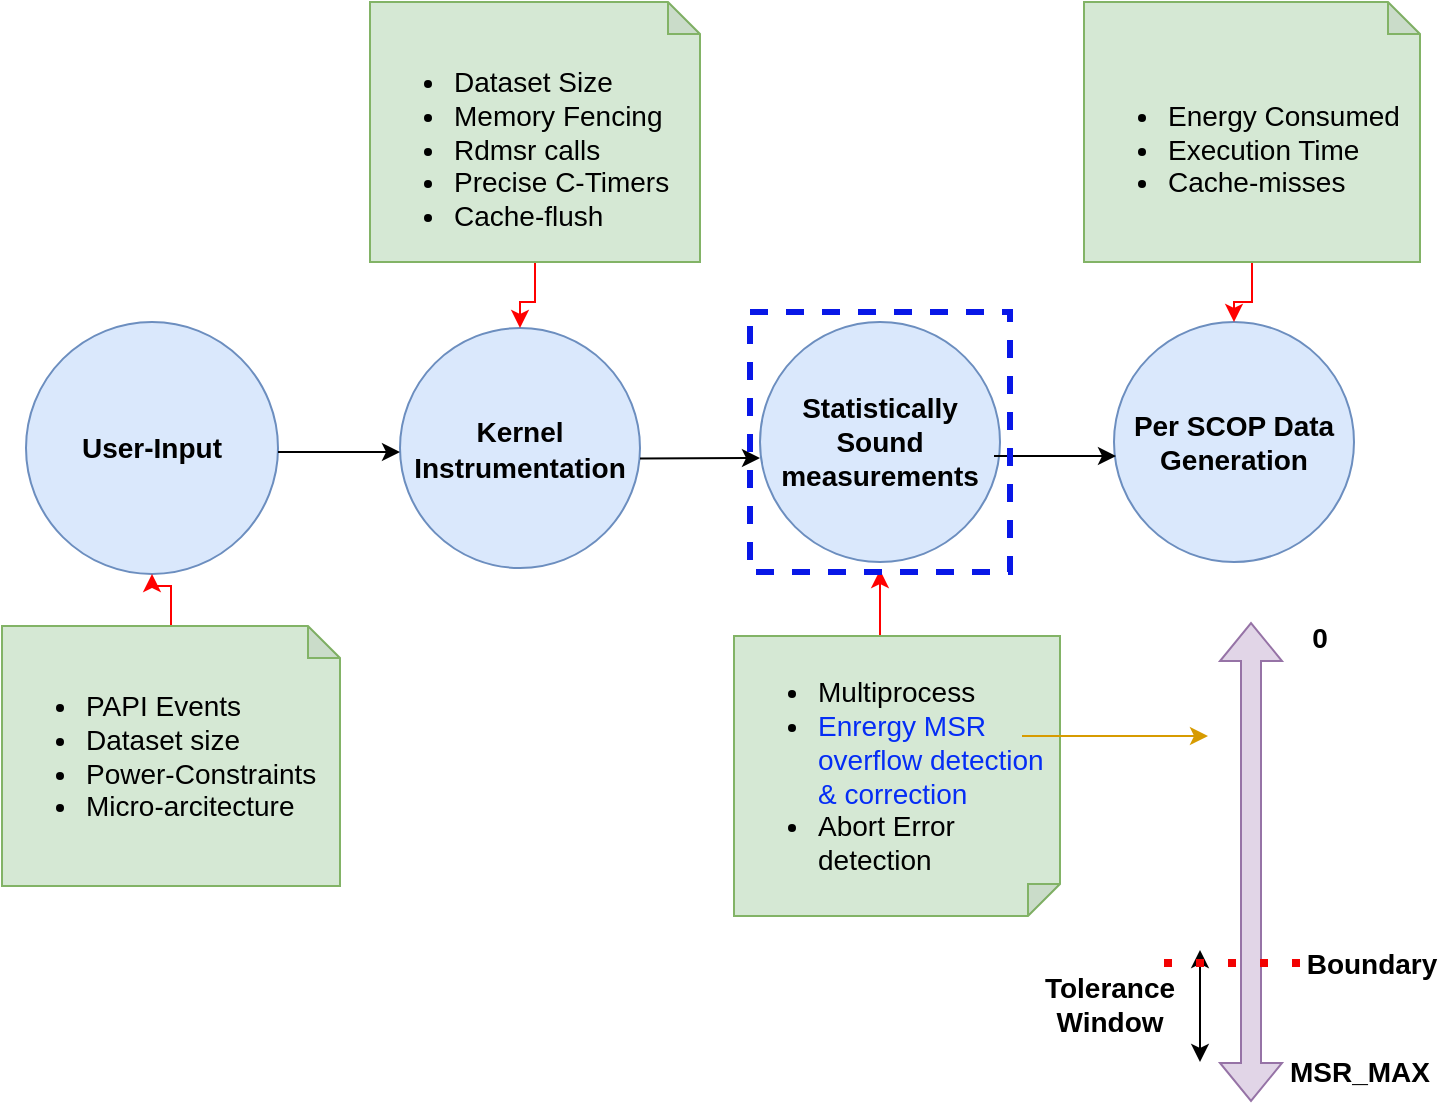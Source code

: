 <mxfile version="24.7.1" type="github">
  <diagram name="Page-1" id="-T9wGAfd3PNgwBkE4I_I">
    <mxGraphModel dx="1362" dy="793" grid="1" gridSize="10" guides="1" tooltips="1" connect="1" arrows="1" fold="1" page="1" pageScale="1" pageWidth="850" pageHeight="1100" math="0" shadow="0">
      <root>
        <mxCell id="0" />
        <mxCell id="1" parent="0" />
        <mxCell id="ACUANvK1jdX-mK0Kz7Ea-1" value="&lt;font style=&quot;font-size: 14px;&quot;&gt;&lt;b&gt;User-Input&lt;/b&gt;&lt;/font&gt;" style="ellipse;whiteSpace=wrap;html=1;aspect=fixed;fillColor=#dae8fc;strokeColor=#6c8ebf;" parent="1" vertex="1">
          <mxGeometry x="53" y="280" width="126" height="126" as="geometry" />
        </mxCell>
        <mxCell id="ACUANvK1jdX-mK0Kz7Ea-2" value="&lt;font style=&quot;font-size: 15px;&quot;&gt;&lt;b style=&quot;font-size: 14px;&quot;&gt;Kernel&lt;br&gt;Instrumentation&lt;/b&gt;&lt;/font&gt;" style="ellipse;whiteSpace=wrap;html=1;aspect=fixed;fillColor=#dae8fc;strokeColor=#6c8ebf;" parent="1" vertex="1">
          <mxGeometry x="240" y="283" width="120" height="120" as="geometry" />
        </mxCell>
        <mxCell id="ACUANvK1jdX-mK0Kz7Ea-3" value="&lt;b&gt;&lt;font style=&quot;font-size: 14px;&quot;&gt;Statistically Sound measurements&lt;/font&gt;&lt;/b&gt;" style="ellipse;whiteSpace=wrap;html=1;aspect=fixed;fillColor=#dae8fc;strokeColor=#6c8ebf;" parent="1" vertex="1">
          <mxGeometry x="420" y="280" width="120" height="120" as="geometry" />
        </mxCell>
        <mxCell id="ACUANvK1jdX-mK0Kz7Ea-4" value="&lt;b&gt;&lt;font style=&quot;font-size: 14px;&quot;&gt;Per SCOP Data Generation&lt;/font&gt;&lt;/b&gt;" style="ellipse;whiteSpace=wrap;html=1;aspect=fixed;fillColor=#dae8fc;strokeColor=#6c8ebf;" parent="1" vertex="1">
          <mxGeometry x="597" y="280" width="120" height="120" as="geometry" />
        </mxCell>
        <mxCell id="ACUANvK1jdX-mK0Kz7Ea-5" value="" style="endArrow=classic;html=1;rounded=0;" parent="1" edge="1">
          <mxGeometry width="50" height="50" relative="1" as="geometry">
            <mxPoint x="179" y="345" as="sourcePoint" />
            <mxPoint x="240" y="345" as="targetPoint" />
          </mxGeometry>
        </mxCell>
        <mxCell id="ACUANvK1jdX-mK0Kz7Ea-26" value="" style="edgeStyle=orthogonalEdgeStyle;rounded=0;orthogonalLoop=1;jettySize=auto;html=1;strokeColor=#FF0000;" parent="1" source="ACUANvK1jdX-mK0Kz7Ea-9" target="ACUANvK1jdX-mK0Kz7Ea-1" edge="1">
          <mxGeometry relative="1" as="geometry" />
        </mxCell>
        <mxCell id="ACUANvK1jdX-mK0Kz7Ea-9" value="&lt;ul style=&quot;font-size: 14px;&quot;&gt;&lt;li&gt;PAPI Events&lt;/li&gt;&lt;li&gt;Dataset size&lt;/li&gt;&lt;li&gt;Power-Constraints&lt;/li&gt;&lt;li&gt;Micro-arcitecture&lt;/li&gt;&lt;/ul&gt;" style="shape=note;whiteSpace=wrap;html=1;backgroundOutline=1;darkOpacity=0.05;size=16;fillColor=#d5e8d4;strokeColor=#82b366;align=left;" parent="1" vertex="1">
          <mxGeometry x="41" y="432" width="169" height="130" as="geometry" />
        </mxCell>
        <mxCell id="ACUANvK1jdX-mK0Kz7Ea-18" value="" style="edgeStyle=orthogonalEdgeStyle;rounded=0;orthogonalLoop=1;jettySize=auto;html=1;strokeColor=#FF0000;" parent="1" source="ACUANvK1jdX-mK0Kz7Ea-10" target="ACUANvK1jdX-mK0Kz7Ea-2" edge="1">
          <mxGeometry relative="1" as="geometry" />
        </mxCell>
        <mxCell id="ACUANvK1jdX-mK0Kz7Ea-10" value="&lt;div style=&quot;font-size: 14px;&quot;&gt;&lt;font style=&quot;font-size: 14px;&quot;&gt;&lt;br&gt;&lt;/font&gt;&lt;/div&gt;&lt;ul style=&quot;font-size: 14px;&quot;&gt;&lt;li style=&quot;&quot;&gt;&lt;span style=&quot;background-color: initial;&quot;&gt;&lt;font style=&quot;font-size: 14px;&quot;&gt;Dataset Size&lt;/font&gt;&lt;/span&gt;&lt;/li&gt;&lt;li style=&quot;&quot;&gt;&lt;span style=&quot;background-color: initial;&quot;&gt;&lt;font style=&quot;font-size: 14px;&quot;&gt;Memory Fencing&lt;/font&gt;&lt;/span&gt;&lt;/li&gt;&lt;li style=&quot;&quot;&gt;&lt;font style=&quot;font-size: 14px;&quot;&gt;&lt;span style=&quot;background-color: initial;&quot;&gt;Rdmsr calls&lt;/span&gt;&lt;br&gt;&lt;/font&gt;&lt;/li&gt;&lt;li style=&quot;&quot;&gt;&lt;font style=&quot;font-size: 14px;&quot;&gt;Precise C-Timers&lt;/font&gt;&lt;/li&gt;&lt;li style=&quot;&quot;&gt;&lt;font style=&quot;font-size: 14px;&quot;&gt;Cache-flush&lt;/font&gt;&lt;/li&gt;&lt;/ul&gt;" style="shape=note;whiteSpace=wrap;html=1;backgroundOutline=1;darkOpacity=0.05;size=16;fillColor=#d5e8d4;strokeColor=#82b366;align=left;" parent="1" vertex="1">
          <mxGeometry x="225" y="120" width="165" height="130" as="geometry" />
        </mxCell>
        <mxCell id="ACUANvK1jdX-mK0Kz7Ea-21" value="" style="edgeStyle=orthogonalEdgeStyle;rounded=0;orthogonalLoop=1;jettySize=auto;html=1;strokeColor=#FF0000;" parent="1" edge="1">
          <mxGeometry relative="1" as="geometry">
            <mxPoint x="488.5" y="441" as="sourcePoint" />
            <mxPoint x="480" y="404" as="targetPoint" />
          </mxGeometry>
        </mxCell>
        <mxCell id="ACUANvK1jdX-mK0Kz7Ea-11" value="&lt;ul style=&quot;font-size: 14px;&quot;&gt;&lt;li style=&quot;&quot;&gt;Multiprocess&lt;/li&gt;&lt;li style=&quot;&quot;&gt;&lt;font color=&quot;#052df5&quot;&gt;Enrergy MSR overflow detection &amp;amp; correction&lt;/font&gt;&lt;/li&gt;&lt;li style=&quot;&quot;&gt;Abort Error detection&lt;/li&gt;&lt;/ul&gt;" style="shape=note;whiteSpace=wrap;html=1;backgroundOutline=1;darkOpacity=0.05;size=16;direction=south;fillColor=#d5e8d4;strokeColor=#82b366;align=left;" parent="1" vertex="1">
          <mxGeometry x="407" y="437" width="163" height="140" as="geometry" />
        </mxCell>
        <mxCell id="ACUANvK1jdX-mK0Kz7Ea-12" value="" style="endArrow=classic;html=1;rounded=0;" parent="1" edge="1">
          <mxGeometry width="50" height="50" relative="1" as="geometry">
            <mxPoint x="360" y="348.25" as="sourcePoint" />
            <mxPoint x="420" y="348" as="targetPoint" />
          </mxGeometry>
        </mxCell>
        <mxCell id="ACUANvK1jdX-mK0Kz7Ea-15" value="" style="endArrow=classic;html=1;rounded=0;" parent="1" edge="1">
          <mxGeometry width="50" height="50" relative="1" as="geometry">
            <mxPoint x="537" y="347" as="sourcePoint" />
            <mxPoint x="598" y="347" as="targetPoint" />
          </mxGeometry>
        </mxCell>
        <mxCell id="ACUANvK1jdX-mK0Kz7Ea-23" value="" style="edgeStyle=orthogonalEdgeStyle;rounded=0;orthogonalLoop=1;jettySize=auto;html=1;strokeColor=#FF0000;" parent="1" source="ACUANvK1jdX-mK0Kz7Ea-22" target="ACUANvK1jdX-mK0Kz7Ea-4" edge="1">
          <mxGeometry relative="1" as="geometry" />
        </mxCell>
        <mxCell id="ACUANvK1jdX-mK0Kz7Ea-22" value="&lt;div style=&quot;font-size: 14px;&quot;&gt;&lt;font style=&quot;font-size: 14px;&quot;&gt;&lt;br&gt;&lt;/font&gt;&lt;/div&gt;&lt;ul style=&quot;font-size: 14px;&quot;&gt;&lt;li style=&quot;&quot;&gt;&lt;font style=&quot;font-size: 14px;&quot;&gt;Energy Consumed&amp;nbsp;&lt;/font&gt;&lt;/li&gt;&lt;li style=&quot;&quot;&gt;&lt;font style=&quot;font-size: 14px;&quot;&gt;Execution Time&lt;/font&gt;&lt;/li&gt;&lt;li style=&quot;&quot;&gt;&lt;font style=&quot;font-size: 14px;&quot;&gt;Cache-misses&lt;/font&gt;&lt;/li&gt;&lt;/ul&gt;" style="shape=note;whiteSpace=wrap;html=1;backgroundOutline=1;darkOpacity=0.05;size=16;fillColor=#d5e8d4;strokeColor=#82b366;align=left;" parent="1" vertex="1">
          <mxGeometry x="582" y="120" width="168" height="130" as="geometry" />
        </mxCell>
        <mxCell id="V7x9MBoVzYvcGZ_g5S1d-1" value="" style="whiteSpace=wrap;html=1;aspect=fixed;fillColor=none;dashed=1;strokeWidth=3;strokeColor=#0817e7;" vertex="1" parent="1">
          <mxGeometry x="415" y="275" width="130" height="130" as="geometry" />
        </mxCell>
        <mxCell id="V7x9MBoVzYvcGZ_g5S1d-2" value="" style="shape=flexArrow;endArrow=classic;startArrow=classic;html=1;rounded=0;fillColor=#e1d5e7;strokeColor=#9673a6;" edge="1" parent="1">
          <mxGeometry width="100" height="100" relative="1" as="geometry">
            <mxPoint x="665.5" y="670" as="sourcePoint" />
            <mxPoint x="665.5" y="430" as="targetPoint" />
          </mxGeometry>
        </mxCell>
        <mxCell id="V7x9MBoVzYvcGZ_g5S1d-3" value="&lt;b&gt;&lt;font style=&quot;font-size: 14px;&quot;&gt;0&lt;/font&gt;&lt;/b&gt;" style="text;strokeColor=none;align=center;fillColor=none;html=1;verticalAlign=middle;whiteSpace=wrap;rounded=0;" vertex="1" parent="1">
          <mxGeometry x="670" y="423" width="60" height="30" as="geometry" />
        </mxCell>
        <mxCell id="V7x9MBoVzYvcGZ_g5S1d-4" value="&lt;b&gt;&lt;font style=&quot;font-size: 14px;&quot;&gt;MSR_MAX&lt;/font&gt;&lt;/b&gt;" style="text;strokeColor=none;align=center;fillColor=none;html=1;verticalAlign=middle;whiteSpace=wrap;rounded=0;" vertex="1" parent="1">
          <mxGeometry x="690" y="640" width="60" height="30" as="geometry" />
        </mxCell>
        <mxCell id="V7x9MBoVzYvcGZ_g5S1d-5" value="&lt;b&gt;&lt;font style=&quot;font-size: 14px;&quot;&gt;Boundary&lt;/font&gt;&lt;/b&gt;" style="text;strokeColor=none;align=center;fillColor=none;html=1;verticalAlign=middle;whiteSpace=wrap;rounded=0;" vertex="1" parent="1">
          <mxGeometry x="696" y="586" width="60" height="30" as="geometry" />
        </mxCell>
        <mxCell id="V7x9MBoVzYvcGZ_g5S1d-6" value="" style="endArrow=classic;startArrow=classic;html=1;rounded=0;" edge="1" parent="1">
          <mxGeometry width="50" height="50" relative="1" as="geometry">
            <mxPoint x="640" y="650" as="sourcePoint" />
            <mxPoint x="640" y="594" as="targetPoint" />
          </mxGeometry>
        </mxCell>
        <mxCell id="V7x9MBoVzYvcGZ_g5S1d-7" value="&lt;b&gt;&lt;font style=&quot;font-size: 14px;&quot;&gt;Tolerance Window&lt;/font&gt;&lt;/b&gt;" style="text;strokeColor=none;align=center;fillColor=none;html=1;verticalAlign=middle;whiteSpace=wrap;rounded=0;" vertex="1" parent="1">
          <mxGeometry x="565" y="606" width="60" height="30" as="geometry" />
        </mxCell>
        <mxCell id="V7x9MBoVzYvcGZ_g5S1d-8" value="" style="endArrow=none;dashed=1;html=1;dashPattern=1 3;strokeWidth=4;rounded=0;strokeColor=#f20202;" edge="1" parent="1">
          <mxGeometry width="50" height="50" relative="1" as="geometry">
            <mxPoint x="622" y="600.5" as="sourcePoint" />
            <mxPoint x="692" y="600.5" as="targetPoint" />
          </mxGeometry>
        </mxCell>
        <mxCell id="V7x9MBoVzYvcGZ_g5S1d-9" value="" style="endArrow=classic;html=1;rounded=0;fillColor=#ffe6cc;strokeColor=#d79b00;" edge="1" parent="1">
          <mxGeometry width="50" height="50" relative="1" as="geometry">
            <mxPoint x="551" y="487" as="sourcePoint" />
            <mxPoint x="644" y="487" as="targetPoint" />
          </mxGeometry>
        </mxCell>
      </root>
    </mxGraphModel>
  </diagram>
</mxfile>
